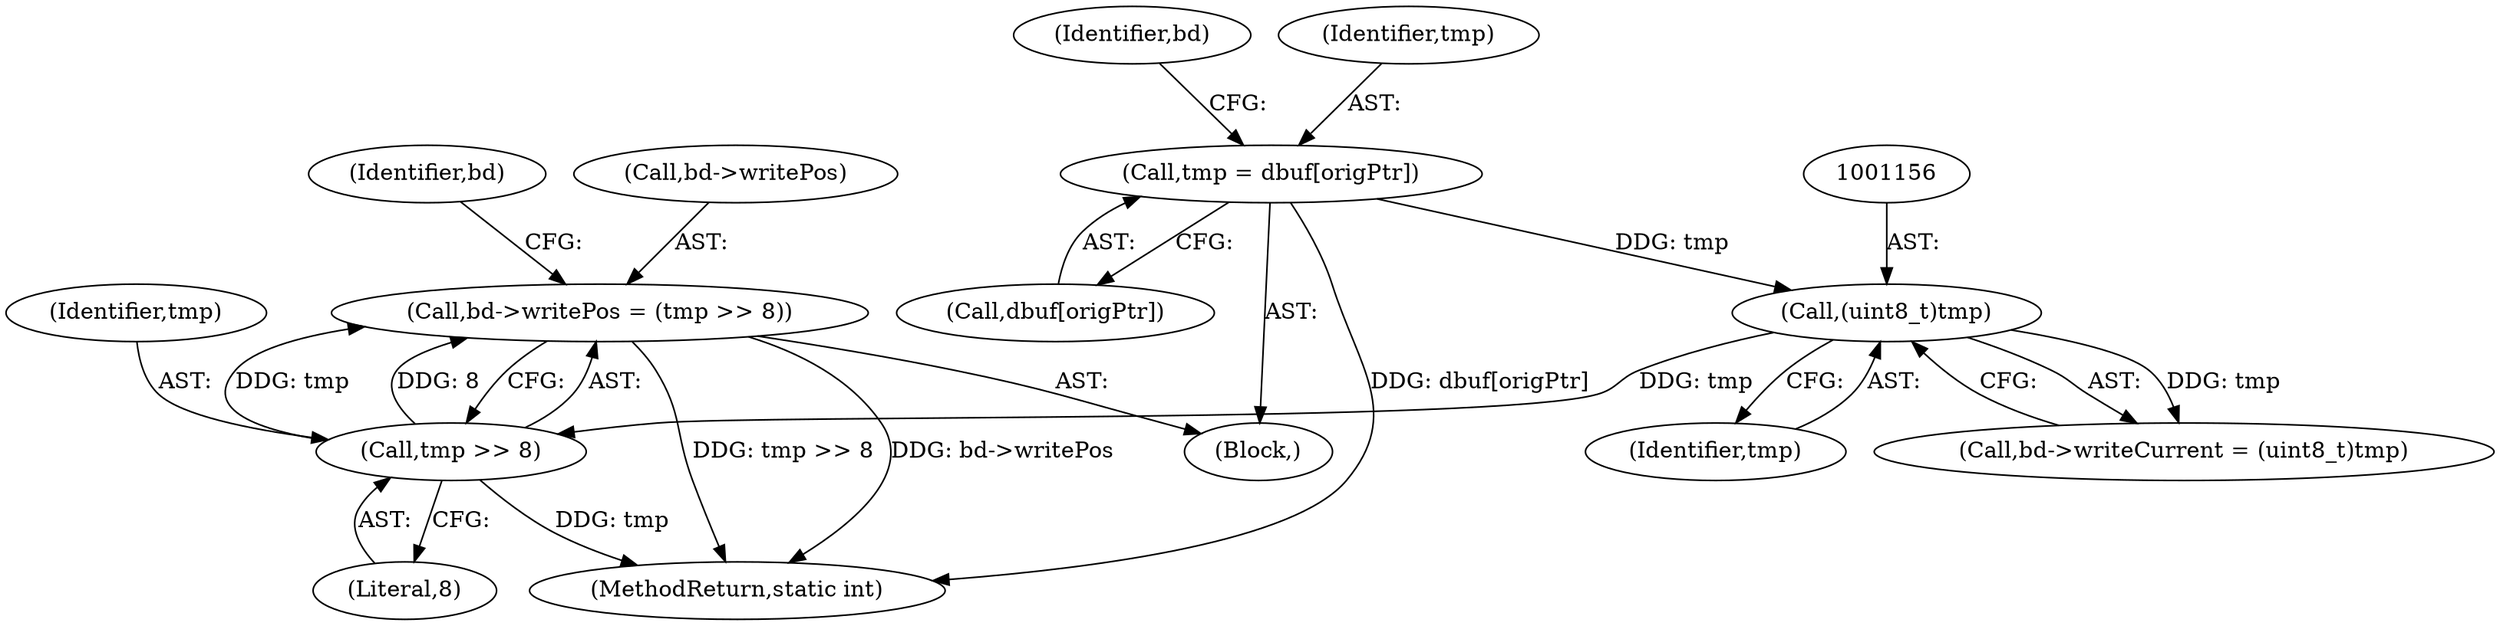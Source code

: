 digraph "0_busybox_0402cb32df015d9372578e3db27db47b33d5c7b0@API" {
"1001158" [label="(Call,bd->writePos = (tmp >> 8))"];
"1001162" [label="(Call,tmp >> 8)"];
"1001155" [label="(Call,(uint8_t)tmp)"];
"1001146" [label="(Call,tmp = dbuf[origPtr])"];
"1001155" [label="(Call,(uint8_t)tmp)"];
"1001146" [label="(Call,tmp = dbuf[origPtr])"];
"1001136" [label="(Block,)"];
"1001162" [label="(Call,tmp >> 8)"];
"1001148" [label="(Call,dbuf[origPtr])"];
"1001153" [label="(Identifier,bd)"];
"1001151" [label="(Call,bd->writeCurrent = (uint8_t)tmp)"];
"1001147" [label="(Identifier,tmp)"];
"1001157" [label="(Identifier,tmp)"];
"1001167" [label="(Identifier,bd)"];
"1001159" [label="(Call,bd->writePos)"];
"1001164" [label="(Literal,8)"];
"1001158" [label="(Call,bd->writePos = (tmp >> 8))"];
"1001177" [label="(MethodReturn,static int)"];
"1001163" [label="(Identifier,tmp)"];
"1001158" -> "1001136"  [label="AST: "];
"1001158" -> "1001162"  [label="CFG: "];
"1001159" -> "1001158"  [label="AST: "];
"1001162" -> "1001158"  [label="AST: "];
"1001167" -> "1001158"  [label="CFG: "];
"1001158" -> "1001177"  [label="DDG: bd->writePos"];
"1001158" -> "1001177"  [label="DDG: tmp >> 8"];
"1001162" -> "1001158"  [label="DDG: tmp"];
"1001162" -> "1001158"  [label="DDG: 8"];
"1001162" -> "1001164"  [label="CFG: "];
"1001163" -> "1001162"  [label="AST: "];
"1001164" -> "1001162"  [label="AST: "];
"1001162" -> "1001177"  [label="DDG: tmp"];
"1001155" -> "1001162"  [label="DDG: tmp"];
"1001155" -> "1001151"  [label="AST: "];
"1001155" -> "1001157"  [label="CFG: "];
"1001156" -> "1001155"  [label="AST: "];
"1001157" -> "1001155"  [label="AST: "];
"1001151" -> "1001155"  [label="CFG: "];
"1001155" -> "1001151"  [label="DDG: tmp"];
"1001146" -> "1001155"  [label="DDG: tmp"];
"1001146" -> "1001136"  [label="AST: "];
"1001146" -> "1001148"  [label="CFG: "];
"1001147" -> "1001146"  [label="AST: "];
"1001148" -> "1001146"  [label="AST: "];
"1001153" -> "1001146"  [label="CFG: "];
"1001146" -> "1001177"  [label="DDG: dbuf[origPtr]"];
}
